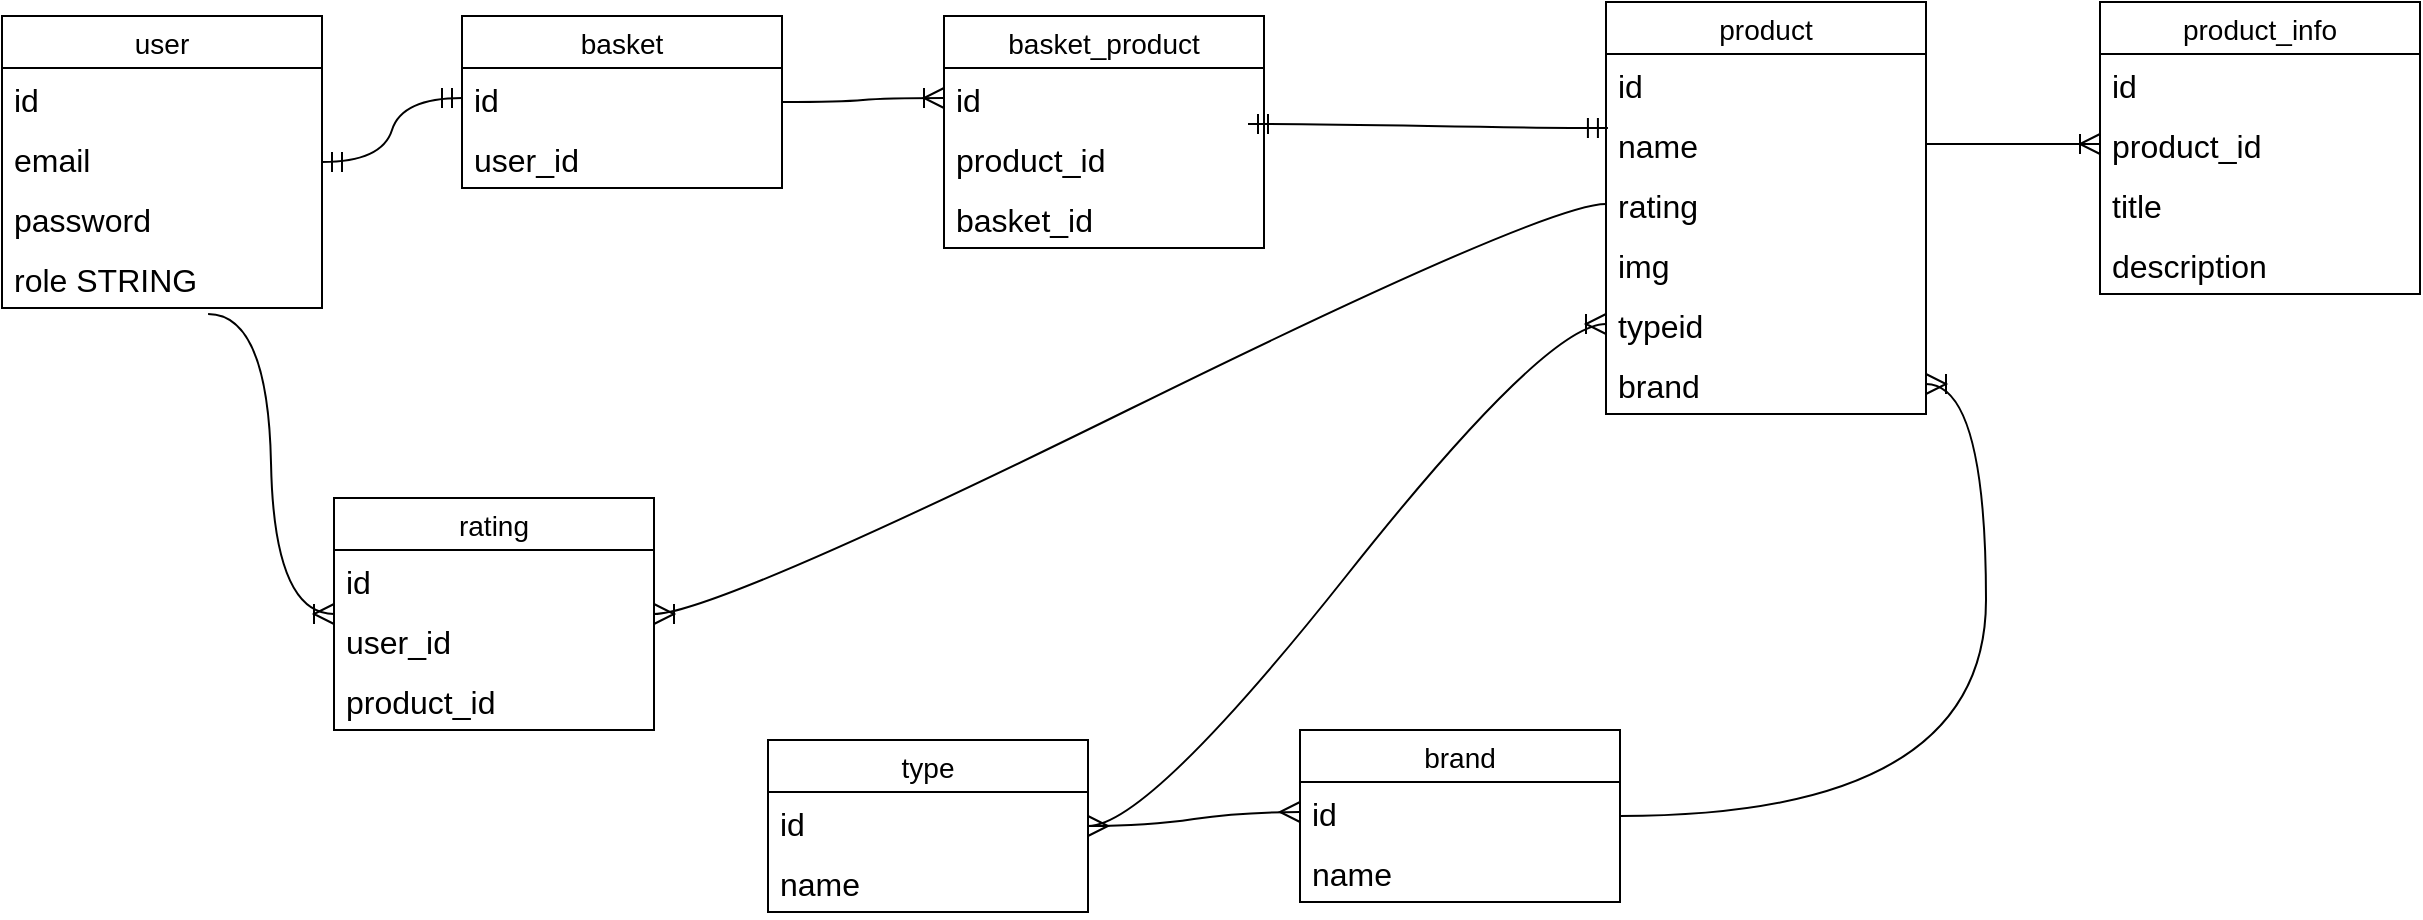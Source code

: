<mxfile version="20.8.10" type="device"><diagram name="Страница 1" id="1eabaxH48nmg_9p8KqT5"><mxGraphModel dx="1474" dy="636" grid="0" gridSize="10" guides="1" tooltips="1" connect="1" arrows="1" fold="1" page="0" pageScale="1" pageWidth="827" pageHeight="1169" math="0" shadow="0"><root><mxCell id="0"/><mxCell id="1" parent="0"/><mxCell id="ebX9z5EKqj_rYWckP52x-14" value="user" style="swimlane;fontStyle=0;childLayout=stackLayout;horizontal=1;startSize=26;horizontalStack=0;resizeParent=1;resizeParentMax=0;resizeLast=0;collapsible=1;marginBottom=0;align=center;fontSize=14;" vertex="1" parent="1"><mxGeometry x="-396" y="86" width="160" height="146" as="geometry"/></mxCell><mxCell id="ebX9z5EKqj_rYWckP52x-15" value="id" style="text;strokeColor=none;fillColor=none;spacingLeft=4;spacingRight=4;overflow=hidden;rotatable=0;points=[[0,0.5],[1,0.5]];portConstraint=eastwest;fontSize=16;" vertex="1" parent="ebX9z5EKqj_rYWckP52x-14"><mxGeometry y="26" width="160" height="30" as="geometry"/></mxCell><mxCell id="ebX9z5EKqj_rYWckP52x-16" value="email" style="text;strokeColor=none;fillColor=none;spacingLeft=4;spacingRight=4;overflow=hidden;rotatable=0;points=[[0,0.5],[1,0.5]];portConstraint=eastwest;fontSize=16;" vertex="1" parent="ebX9z5EKqj_rYWckP52x-14"><mxGeometry y="56" width="160" height="30" as="geometry"/></mxCell><mxCell id="ebX9z5EKqj_rYWckP52x-18" value="password" style="text;strokeColor=none;fillColor=none;spacingLeft=4;spacingRight=4;overflow=hidden;rotatable=0;points=[[0,0.5],[1,0.5]];portConstraint=eastwest;fontSize=16;" vertex="1" parent="ebX9z5EKqj_rYWckP52x-14"><mxGeometry y="86" width="160" height="30" as="geometry"/></mxCell><mxCell id="ebX9z5EKqj_rYWckP52x-17" value="role STRING" style="text;strokeColor=none;fillColor=none;spacingLeft=4;spacingRight=4;overflow=hidden;rotatable=0;points=[[0,0.5],[1,0.5]];portConstraint=eastwest;fontSize=16;" vertex="1" parent="ebX9z5EKqj_rYWckP52x-14"><mxGeometry y="116" width="160" height="30" as="geometry"/></mxCell><mxCell id="ebX9z5EKqj_rYWckP52x-19" value="basket" style="swimlane;fontStyle=0;childLayout=stackLayout;horizontal=1;startSize=26;horizontalStack=0;resizeParent=1;resizeParentMax=0;resizeLast=0;collapsible=1;marginBottom=0;align=center;fontSize=14;" vertex="1" parent="1"><mxGeometry x="-166" y="86" width="160" height="86" as="geometry"/></mxCell><mxCell id="ebX9z5EKqj_rYWckP52x-20" value="id" style="text;strokeColor=none;fillColor=none;spacingLeft=4;spacingRight=4;overflow=hidden;rotatable=0;points=[[0,0.5],[1,0.5]];portConstraint=eastwest;fontSize=16;" vertex="1" parent="ebX9z5EKqj_rYWckP52x-19"><mxGeometry y="26" width="160" height="30" as="geometry"/></mxCell><mxCell id="ebX9z5EKqj_rYWckP52x-21" value="user_id" style="text;strokeColor=none;fillColor=none;spacingLeft=4;spacingRight=4;overflow=hidden;rotatable=0;points=[[0,0.5],[1,0.5]];portConstraint=eastwest;fontSize=16;" vertex="1" parent="ebX9z5EKqj_rYWckP52x-19"><mxGeometry y="56" width="160" height="30" as="geometry"/></mxCell><mxCell id="ebX9z5EKqj_rYWckP52x-24" value="" style="edgeStyle=entityRelationEdgeStyle;fontSize=12;html=1;endArrow=ERmandOne;startArrow=ERmandOne;rounded=0;startSize=8;endSize=8;curved=1;" edge="1" parent="1" source="ebX9z5EKqj_rYWckP52x-14" target="ebX9z5EKqj_rYWckP52x-20"><mxGeometry width="100" height="100" relative="1" as="geometry"><mxPoint x="-186" y="127" as="sourcePoint"/><mxPoint x="-91" y="128" as="targetPoint"/></mxGeometry></mxCell><mxCell id="ebX9z5EKqj_rYWckP52x-25" value="product" style="swimlane;fontStyle=0;childLayout=stackLayout;horizontal=1;startSize=26;horizontalStack=0;resizeParent=1;resizeParentMax=0;resizeLast=0;collapsible=1;marginBottom=0;align=center;fontSize=14;" vertex="1" parent="1"><mxGeometry x="406" y="79" width="160" height="206" as="geometry"/></mxCell><mxCell id="ebX9z5EKqj_rYWckP52x-26" value="id" style="text;strokeColor=none;fillColor=none;spacingLeft=4;spacingRight=4;overflow=hidden;rotatable=0;points=[[0,0.5],[1,0.5]];portConstraint=eastwest;fontSize=16;" vertex="1" parent="ebX9z5EKqj_rYWckP52x-25"><mxGeometry y="26" width="160" height="30" as="geometry"/></mxCell><mxCell id="ebX9z5EKqj_rYWckP52x-27" value="name" style="text;strokeColor=none;fillColor=none;spacingLeft=4;spacingRight=4;overflow=hidden;rotatable=0;points=[[0,0.5],[1,0.5]];portConstraint=eastwest;fontSize=16;" vertex="1" parent="ebX9z5EKqj_rYWckP52x-25"><mxGeometry y="56" width="160" height="30" as="geometry"/></mxCell><mxCell id="ebX9z5EKqj_rYWckP52x-30" value="rating" style="text;strokeColor=none;fillColor=none;spacingLeft=4;spacingRight=4;overflow=hidden;rotatable=0;points=[[0,0.5],[1,0.5]];portConstraint=eastwest;fontSize=16;" vertex="1" parent="ebX9z5EKqj_rYWckP52x-25"><mxGeometry y="86" width="160" height="30" as="geometry"/></mxCell><mxCell id="ebX9z5EKqj_rYWckP52x-28" value="img" style="text;strokeColor=none;fillColor=none;spacingLeft=4;spacingRight=4;overflow=hidden;rotatable=0;points=[[0,0.5],[1,0.5]];portConstraint=eastwest;fontSize=16;" vertex="1" parent="ebX9z5EKqj_rYWckP52x-25"><mxGeometry y="116" width="160" height="30" as="geometry"/></mxCell><mxCell id="ebX9z5EKqj_rYWckP52x-31" value="typeid" style="text;strokeColor=none;fillColor=none;spacingLeft=4;spacingRight=4;overflow=hidden;rotatable=0;points=[[0,0.5],[1,0.5]];portConstraint=eastwest;fontSize=16;" vertex="1" parent="ebX9z5EKqj_rYWckP52x-25"><mxGeometry y="146" width="160" height="30" as="geometry"/></mxCell><mxCell id="ebX9z5EKqj_rYWckP52x-29" value="brand" style="text;strokeColor=none;fillColor=none;spacingLeft=4;spacingRight=4;overflow=hidden;rotatable=0;points=[[0,0.5],[1,0.5]];portConstraint=eastwest;fontSize=16;" vertex="1" parent="ebX9z5EKqj_rYWckP52x-25"><mxGeometry y="176" width="160" height="30" as="geometry"/></mxCell><mxCell id="ebX9z5EKqj_rYWckP52x-32" value="type" style="swimlane;fontStyle=0;childLayout=stackLayout;horizontal=1;startSize=26;horizontalStack=0;resizeParent=1;resizeParentMax=0;resizeLast=0;collapsible=1;marginBottom=0;align=center;fontSize=14;" vertex="1" parent="1"><mxGeometry x="-13" y="448" width="160" height="86" as="geometry"/></mxCell><mxCell id="ebX9z5EKqj_rYWckP52x-33" value="id" style="text;strokeColor=none;fillColor=none;spacingLeft=4;spacingRight=4;overflow=hidden;rotatable=0;points=[[0,0.5],[1,0.5]];portConstraint=eastwest;fontSize=16;" vertex="1" parent="ebX9z5EKqj_rYWckP52x-32"><mxGeometry y="26" width="160" height="30" as="geometry"/></mxCell><mxCell id="ebX9z5EKqj_rYWckP52x-34" value="name" style="text;strokeColor=none;fillColor=none;spacingLeft=4;spacingRight=4;overflow=hidden;rotatable=0;points=[[0,0.5],[1,0.5]];portConstraint=eastwest;fontSize=16;" vertex="1" parent="ebX9z5EKqj_rYWckP52x-32"><mxGeometry y="56" width="160" height="30" as="geometry"/></mxCell><mxCell id="ebX9z5EKqj_rYWckP52x-40" value="" style="edgeStyle=entityRelationEdgeStyle;fontSize=12;html=1;endArrow=ERoneToMany;rounded=0;startSize=8;endSize=8;curved=1;" edge="1" parent="1" source="ebX9z5EKqj_rYWckP52x-32" target="ebX9z5EKqj_rYWckP52x-31"><mxGeometry width="100" height="100" relative="1" as="geometry"><mxPoint x="-39" y="345" as="sourcePoint"/><mxPoint x="61" y="245" as="targetPoint"/></mxGeometry></mxCell><mxCell id="ebX9z5EKqj_rYWckP52x-42" value="" style="edgeStyle=entityRelationEdgeStyle;fontSize=12;html=1;endArrow=ERmany;startArrow=ERmany;rounded=0;startSize=8;endSize=8;curved=1;" edge="1" parent="1" source="ebX9z5EKqj_rYWckP52x-32" target="ebX9z5EKqj_rYWckP52x-54"><mxGeometry width="100" height="100" relative="1" as="geometry"><mxPoint x="50" y="508" as="sourcePoint"/><mxPoint x="194" y="458" as="targetPoint"/></mxGeometry></mxCell><mxCell id="ebX9z5EKqj_rYWckP52x-43" value="product_info" style="swimlane;fontStyle=0;childLayout=stackLayout;horizontal=1;startSize=26;horizontalStack=0;resizeParent=1;resizeParentMax=0;resizeLast=0;collapsible=1;marginBottom=0;align=center;fontSize=14;" vertex="1" parent="1"><mxGeometry x="653" y="79" width="160" height="146" as="geometry"/></mxCell><mxCell id="ebX9z5EKqj_rYWckP52x-44" value="id" style="text;strokeColor=none;fillColor=none;spacingLeft=4;spacingRight=4;overflow=hidden;rotatable=0;points=[[0,0.5],[1,0.5]];portConstraint=eastwest;fontSize=16;" vertex="1" parent="ebX9z5EKqj_rYWckP52x-43"><mxGeometry y="26" width="160" height="30" as="geometry"/></mxCell><mxCell id="ebX9z5EKqj_rYWckP52x-48" value="product_id" style="text;strokeColor=none;fillColor=none;spacingLeft=4;spacingRight=4;overflow=hidden;rotatable=0;points=[[0,0.5],[1,0.5]];portConstraint=eastwest;fontSize=16;" vertex="1" parent="ebX9z5EKqj_rYWckP52x-43"><mxGeometry y="56" width="160" height="30" as="geometry"/></mxCell><mxCell id="ebX9z5EKqj_rYWckP52x-49" value="title" style="text;strokeColor=none;fillColor=none;spacingLeft=4;spacingRight=4;overflow=hidden;rotatable=0;points=[[0,0.5],[1,0.5]];portConstraint=eastwest;fontSize=16;" vertex="1" parent="ebX9z5EKqj_rYWckP52x-43"><mxGeometry y="86" width="160" height="30" as="geometry"/></mxCell><mxCell id="ebX9z5EKqj_rYWckP52x-45" value="description" style="text;strokeColor=none;fillColor=none;spacingLeft=4;spacingRight=4;overflow=hidden;rotatable=0;points=[[0,0.5],[1,0.5]];portConstraint=eastwest;fontSize=16;" vertex="1" parent="ebX9z5EKqj_rYWckP52x-43"><mxGeometry y="116" width="160" height="30" as="geometry"/></mxCell><mxCell id="ebX9z5EKqj_rYWckP52x-47" value="" style="edgeStyle=entityRelationEdgeStyle;fontSize=12;html=1;endArrow=ERoneToMany;rounded=0;startSize=8;endSize=8;curved=1;" edge="1" parent="1" source="ebX9z5EKqj_rYWckP52x-27" target="ebX9z5EKqj_rYWckP52x-48"><mxGeometry width="100" height="100" relative="1" as="geometry"><mxPoint x="330" y="263" as="sourcePoint"/><mxPoint x="430" y="163" as="targetPoint"/></mxGeometry></mxCell><mxCell id="ebX9z5EKqj_rYWckP52x-53" value="brand" style="swimlane;fontStyle=0;childLayout=stackLayout;horizontal=1;startSize=26;horizontalStack=0;resizeParent=1;resizeParentMax=0;resizeLast=0;collapsible=1;marginBottom=0;align=center;fontSize=14;" vertex="1" parent="1"><mxGeometry x="253" y="443" width="160" height="86" as="geometry"><mxRectangle x="192" y="430" width="71" height="29" as="alternateBounds"/></mxGeometry></mxCell><mxCell id="ebX9z5EKqj_rYWckP52x-54" value="id" style="text;strokeColor=none;fillColor=none;spacingLeft=4;spacingRight=4;overflow=hidden;rotatable=0;points=[[0,0.5],[1,0.5]];portConstraint=eastwest;fontSize=16;" vertex="1" parent="ebX9z5EKqj_rYWckP52x-53"><mxGeometry y="26" width="160" height="30" as="geometry"/></mxCell><mxCell id="ebX9z5EKqj_rYWckP52x-55" value="name" style="text;strokeColor=none;fillColor=none;spacingLeft=4;spacingRight=4;overflow=hidden;rotatable=0;points=[[0,0.5],[1,0.5]];portConstraint=eastwest;fontSize=16;" vertex="1" parent="ebX9z5EKqj_rYWckP52x-53"><mxGeometry y="56" width="160" height="30" as="geometry"/></mxCell><mxCell id="ebX9z5EKqj_rYWckP52x-56" value="" style="edgeStyle=entityRelationEdgeStyle;fontSize=12;html=1;endArrow=ERoneToMany;rounded=0;startSize=8;endSize=8;curved=1;" edge="1" parent="1" source="ebX9z5EKqj_rYWckP52x-53" target="ebX9z5EKqj_rYWckP52x-29"><mxGeometry width="100" height="100" relative="1" as="geometry"><mxPoint x="215" y="416" as="sourcePoint"/><mxPoint x="315" y="316" as="targetPoint"/></mxGeometry></mxCell><mxCell id="ebX9z5EKqj_rYWckP52x-71" value="basket_product" style="swimlane;fontStyle=0;childLayout=stackLayout;horizontal=1;startSize=26;horizontalStack=0;resizeParent=1;resizeParentMax=0;resizeLast=0;collapsible=1;marginBottom=0;align=center;fontSize=14;" vertex="1" parent="1"><mxGeometry x="75" y="86" width="160" height="116" as="geometry"/></mxCell><mxCell id="ebX9z5EKqj_rYWckP52x-72" value="id" style="text;strokeColor=none;fillColor=none;spacingLeft=4;spacingRight=4;overflow=hidden;rotatable=0;points=[[0,0.5],[1,0.5]];portConstraint=eastwest;fontSize=16;" vertex="1" parent="ebX9z5EKqj_rYWckP52x-71"><mxGeometry y="26" width="160" height="30" as="geometry"/></mxCell><mxCell id="ebX9z5EKqj_rYWckP52x-73" value="product_id" style="text;strokeColor=none;fillColor=none;spacingLeft=4;spacingRight=4;overflow=hidden;rotatable=0;points=[[0,0.5],[1,0.5]];portConstraint=eastwest;fontSize=16;" vertex="1" parent="ebX9z5EKqj_rYWckP52x-71"><mxGeometry y="56" width="160" height="30" as="geometry"/></mxCell><mxCell id="ebX9z5EKqj_rYWckP52x-74" value="basket_id" style="text;strokeColor=none;fillColor=none;spacingLeft=4;spacingRight=4;overflow=hidden;rotatable=0;points=[[0,0.5],[1,0.5]];portConstraint=eastwest;fontSize=16;" vertex="1" parent="ebX9z5EKqj_rYWckP52x-71"><mxGeometry y="86" width="160" height="30" as="geometry"/></mxCell><mxCell id="ebX9z5EKqj_rYWckP52x-75" value="" style="edgeStyle=entityRelationEdgeStyle;fontSize=12;html=1;endArrow=ERoneToMany;rounded=0;startSize=8;endSize=8;curved=1;" edge="1" parent="1" source="ebX9z5EKqj_rYWckP52x-19" target="ebX9z5EKqj_rYWckP52x-72"><mxGeometry width="100" height="100" relative="1" as="geometry"><mxPoint x="-93" y="327" as="sourcePoint"/><mxPoint x="7" y="227" as="targetPoint"/></mxGeometry></mxCell><mxCell id="ebX9z5EKqj_rYWckP52x-76" value="" style="edgeStyle=entityRelationEdgeStyle;fontSize=12;html=1;endArrow=ERmandOne;startArrow=ERmandOne;rounded=0;startSize=8;endSize=8;curved=1;exitX=0.95;exitY=-0.067;exitDx=0;exitDy=0;exitPerimeter=0;entryX=0.006;entryY=0.233;entryDx=0;entryDy=0;entryPerimeter=0;" edge="1" parent="1" source="ebX9z5EKqj_rYWckP52x-73" target="ebX9z5EKqj_rYWckP52x-27"><mxGeometry width="100" height="100" relative="1" as="geometry"><mxPoint x="276" y="246" as="sourcePoint"/><mxPoint x="376" y="146" as="targetPoint"/></mxGeometry></mxCell><mxCell id="ebX9z5EKqj_rYWckP52x-77" value="rating" style="swimlane;fontStyle=0;childLayout=stackLayout;horizontal=1;startSize=26;horizontalStack=0;resizeParent=1;resizeParentMax=0;resizeLast=0;collapsible=1;marginBottom=0;align=center;fontSize=14;" vertex="1" parent="1"><mxGeometry x="-230" y="327" width="160" height="116" as="geometry"/></mxCell><mxCell id="ebX9z5EKqj_rYWckP52x-78" value="id" style="text;strokeColor=none;fillColor=none;spacingLeft=4;spacingRight=4;overflow=hidden;rotatable=0;points=[[0,0.5],[1,0.5]];portConstraint=eastwest;fontSize=16;" vertex="1" parent="ebX9z5EKqj_rYWckP52x-77"><mxGeometry y="26" width="160" height="30" as="geometry"/></mxCell><mxCell id="ebX9z5EKqj_rYWckP52x-79" value="user_id" style="text;strokeColor=none;fillColor=none;spacingLeft=4;spacingRight=4;overflow=hidden;rotatable=0;points=[[0,0.5],[1,0.5]];portConstraint=eastwest;fontSize=16;" vertex="1" parent="ebX9z5EKqj_rYWckP52x-77"><mxGeometry y="56" width="160" height="30" as="geometry"/></mxCell><mxCell id="ebX9z5EKqj_rYWckP52x-80" value="product_id" style="text;strokeColor=none;fillColor=none;spacingLeft=4;spacingRight=4;overflow=hidden;rotatable=0;points=[[0,0.5],[1,0.5]];portConstraint=eastwest;fontSize=16;" vertex="1" parent="ebX9z5EKqj_rYWckP52x-77"><mxGeometry y="86" width="160" height="30" as="geometry"/></mxCell><mxCell id="ebX9z5EKqj_rYWckP52x-81" value="" style="edgeStyle=entityRelationEdgeStyle;fontSize=12;html=1;endArrow=ERoneToMany;rounded=0;startSize=8;endSize=8;curved=1;exitX=0.644;exitY=1.1;exitDx=0;exitDy=0;exitPerimeter=0;" edge="1" parent="1" source="ebX9z5EKqj_rYWckP52x-17" target="ebX9z5EKqj_rYWckP52x-77"><mxGeometry width="100" height="100" relative="1" as="geometry"><mxPoint x="-140" y="330" as="sourcePoint"/><mxPoint x="-40" y="230" as="targetPoint"/></mxGeometry></mxCell><mxCell id="ebX9z5EKqj_rYWckP52x-82" value="" style="edgeStyle=entityRelationEdgeStyle;fontSize=12;html=1;endArrow=ERoneToMany;rounded=0;startSize=8;endSize=8;curved=1;exitX=0;exitY=0.5;exitDx=0;exitDy=0;" edge="1" parent="1" source="ebX9z5EKqj_rYWckP52x-30" target="ebX9z5EKqj_rYWckP52x-77"><mxGeometry width="100" height="100" relative="1" as="geometry"><mxPoint x="64" y="399" as="sourcePoint"/><mxPoint x="164" y="299" as="targetPoint"/></mxGeometry></mxCell></root></mxGraphModel></diagram></mxfile>